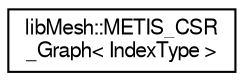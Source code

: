 digraph "Graphical Class Hierarchy"
{
  edge [fontname="FreeSans",fontsize="10",labelfontname="FreeSans",labelfontsize="10"];
  node [fontname="FreeSans",fontsize="10",shape=record];
  rankdir="LR";
  Node1 [label="libMesh::METIS_CSR\l_Graph\< IndexType \>",height=0.2,width=0.4,color="black", fillcolor="white", style="filled",URL="$classlibMesh_1_1METIS__CSR__Graph.html"];
}
